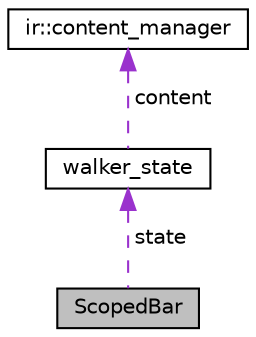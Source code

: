 digraph "ScopedBar"
{
 // LATEX_PDF_SIZE
  edge [fontname="Helvetica",fontsize="10",labelfontname="Helvetica",labelfontsize="10"];
  node [fontname="Helvetica",fontsize="10",shape=record];
  Node1 [label="ScopedBar",height=0.2,width=0.4,color="black", fillcolor="grey75", style="filled", fontcolor="black",tooltip=" "];
  Node2 -> Node1 [dir="back",color="darkorchid3",fontsize="10",style="dashed",label=" state" ,fontname="Helvetica"];
  Node2 [label="walker_state",height=0.2,width=0.4,color="black", fillcolor="white", style="filled",URL="$structwalker__state.html",tooltip="Mutable state passed around walker configurations."];
  Node3 -> Node2 [dir="back",color="darkorchid3",fontsize="10",style="dashed",label=" content" ,fontname="Helvetica"];
  Node3 [label="ir::content_manager",height=0.2,width=0.4,color="black", fillcolor="white", style="filled",URL="$structir_1_1content__manager.html",tooltip="Main store for repository analysis."];
}
